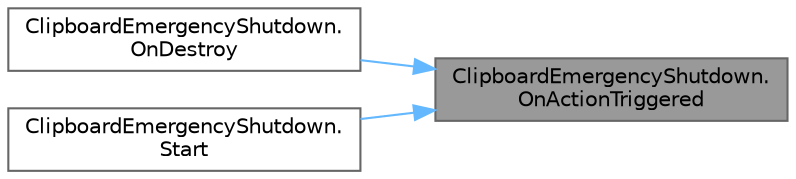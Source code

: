 digraph "ClipboardEmergencyShutdown.OnActionTriggered"
{
 // LATEX_PDF_SIZE
  bgcolor="transparent";
  edge [fontname=Helvetica,fontsize=10,labelfontname=Helvetica,labelfontsize=10];
  node [fontname=Helvetica,fontsize=10,shape=box,height=0.2,width=0.4];
  rankdir="RL";
  Node1 [id="Node000001",label="ClipboardEmergencyShutdown.\lOnActionTriggered",height=0.2,width=0.4,color="gray40", fillcolor="grey60", style="filled", fontcolor="black",tooltip="This method is called when the actionTrigger is released, initiating the emergency shutdown scenario ..."];
  Node1 -> Node2 [id="edge1_Node000001_Node000002",dir="back",color="steelblue1",style="solid",tooltip=" "];
  Node2 [id="Node000002",label="ClipboardEmergencyShutdown.\lOnDestroy",height=0.2,width=0.4,color="grey40", fillcolor="white", style="filled",URL="$class_clipboard_emergency_shutdown.html#a8880562170b1e3fde9549b7bdde0a747",tooltip="This method removes the ActionListener, disables the ActionTrigger and destroys the object."];
  Node1 -> Node3 [id="edge2_Node000001_Node000003",dir="back",color="steelblue1",style="solid",tooltip=" "];
  Node3 [id="Node000003",label="ClipboardEmergencyShutdown.\lStart",height=0.2,width=0.4,color="grey40", fillcolor="white", style="filled",URL="$class_clipboard_emergency_shutdown.html#aad413974aa15a61be688fa78f36af726",tooltip="This method initializes clipboardActions and adds ActionListeners to the clipboard's grab interactabl..."];
}
